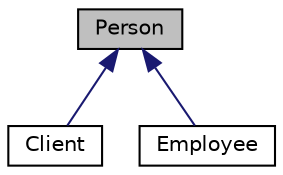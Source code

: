 digraph "Person"
{
 // INTERACTIVE_SVG=YES
 // LATEX_PDF_SIZE
  edge [fontname="Helvetica",fontsize="10",labelfontname="Helvetica",labelfontsize="10"];
  node [fontname="Helvetica",fontsize="10",shape=record];
  Node0 [label="Person",height=0.2,width=0.4,color="black", fillcolor="grey75", style="filled", fontcolor="black",tooltip="classe pessoa, usada como super classe para funcionarios,clientes e etc"];
  Node0 -> Node1 [dir="back",color="midnightblue",fontsize="10",style="solid",fontname="Helvetica"];
  Node1 [label="Client",height=0.2,width=0.4,color="black", fillcolor="white", style="filled",URL="$d3/d7a/class_client.html",tooltip=" "];
  Node0 -> Node2 [dir="back",color="midnightblue",fontsize="10",style="solid",fontname="Helvetica"];
  Node2 [label="Employee",height=0.2,width=0.4,color="black", fillcolor="white", style="filled",URL="$dc/d5c/class_employee.html",tooltip=" "];
}
